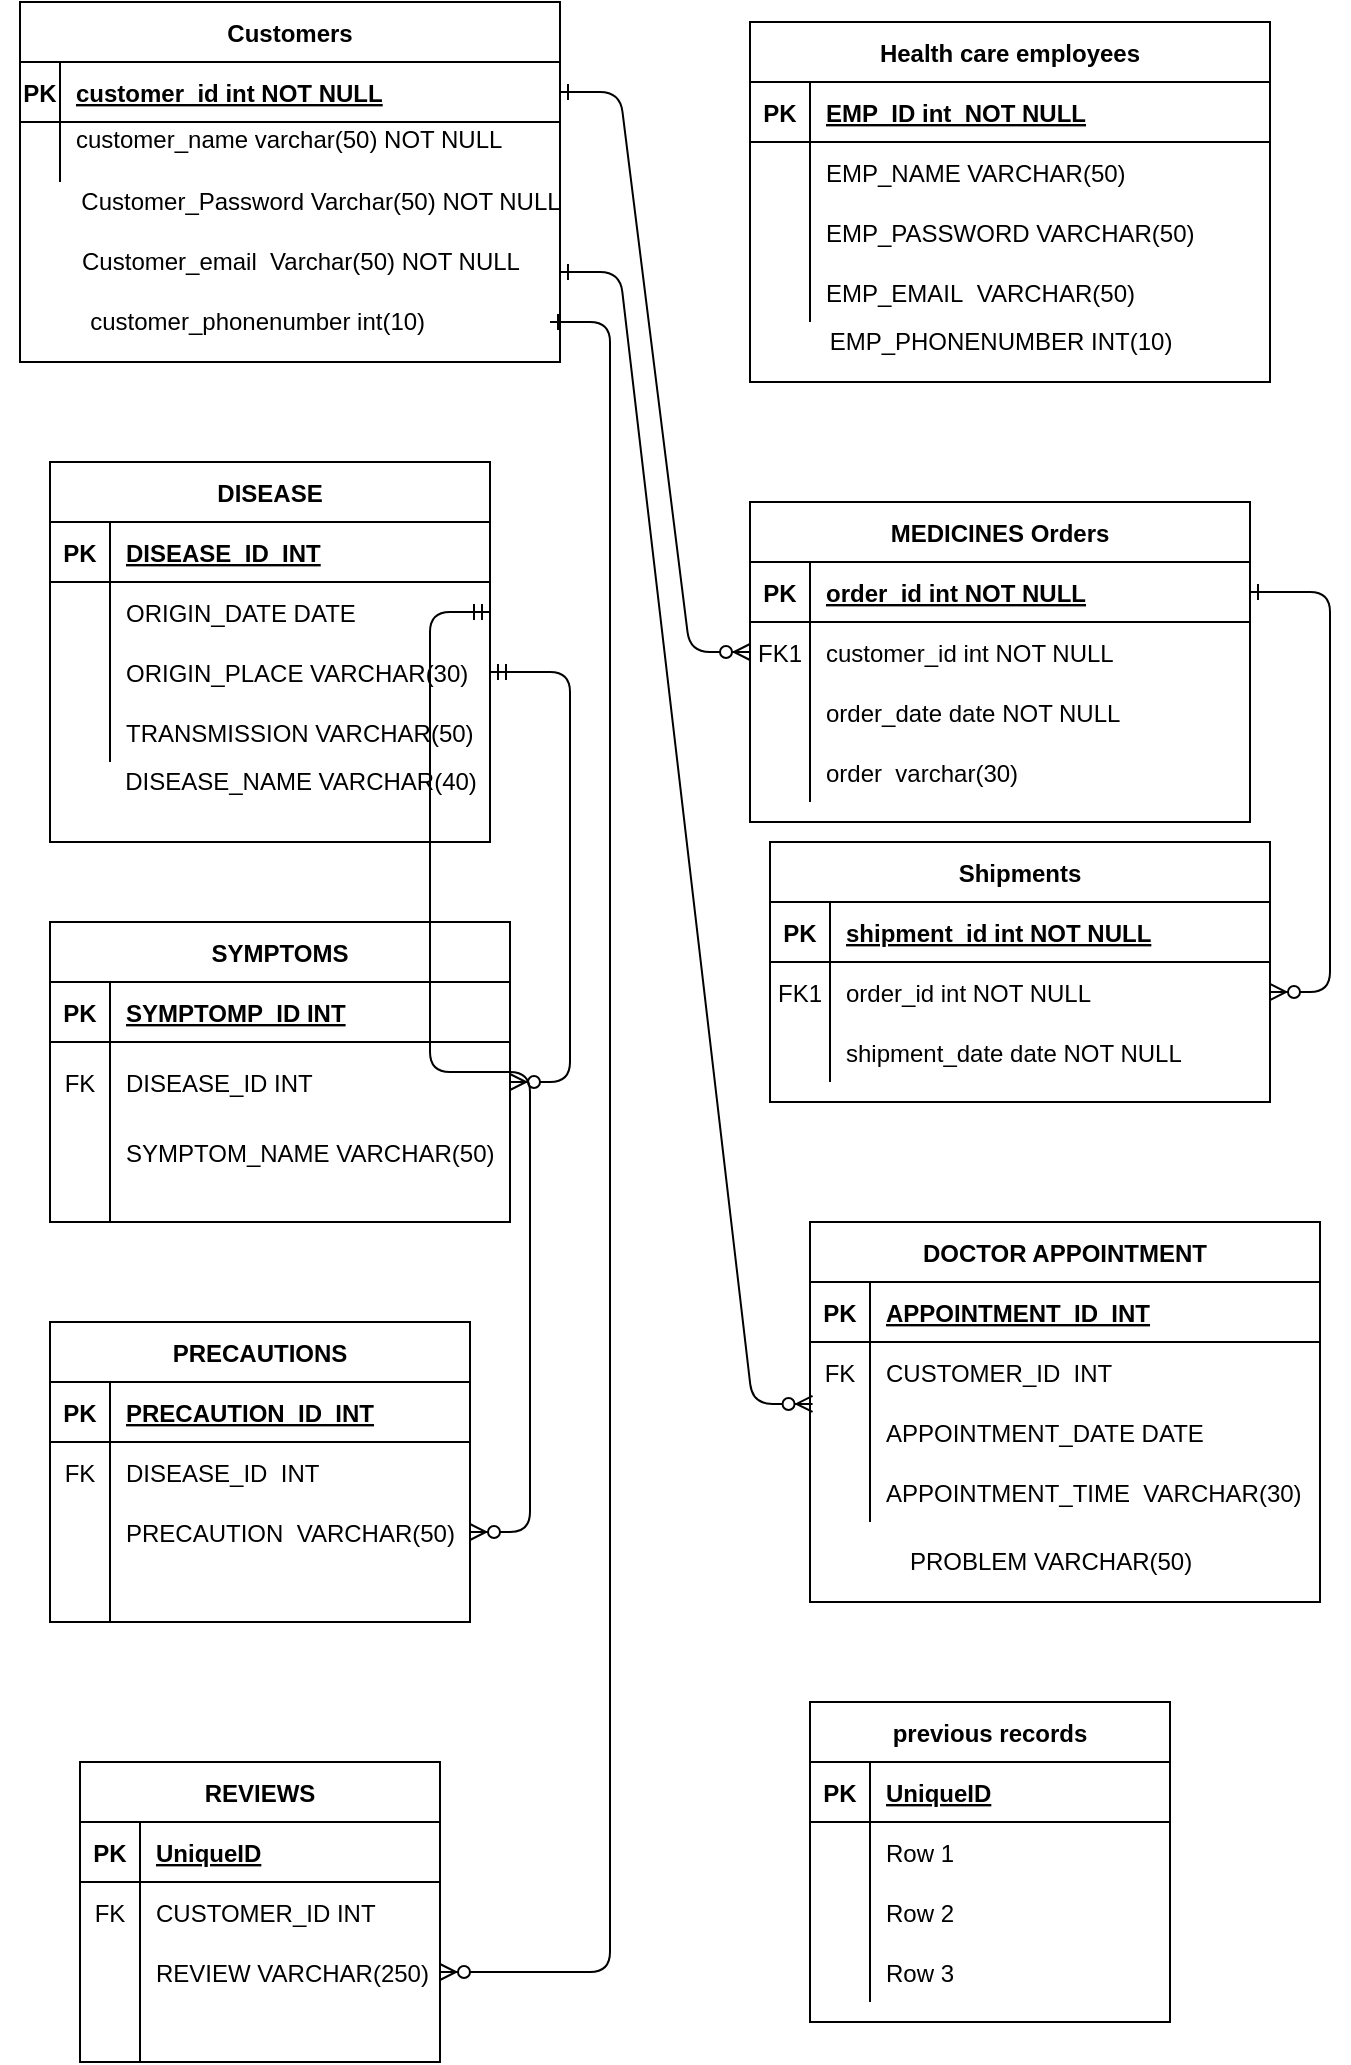 <mxfile version="13.7.6" type="github">
  <diagram id="R2lEEEUBdFMjLlhIrx00" name="Page-1">
    <mxGraphModel dx="1038" dy="580" grid="1" gridSize="10" guides="1" tooltips="1" connect="1" arrows="1" fold="1" page="1" pageScale="1" pageWidth="850" pageHeight="1100" math="0" shadow="0" extFonts="Permanent Marker^https://fonts.googleapis.com/css?family=Permanent+Marker">
      <root>
        <mxCell id="0" />
        <mxCell id="1" parent="0" />
        <mxCell id="C-vyLk0tnHw3VtMMgP7b-1" value="" style="edgeStyle=entityRelationEdgeStyle;endArrow=ERzeroToMany;startArrow=ERone;endFill=1;startFill=0;" parent="1" source="C-vyLk0tnHw3VtMMgP7b-24" target="C-vyLk0tnHw3VtMMgP7b-6" edge="1">
          <mxGeometry width="100" height="100" relative="1" as="geometry">
            <mxPoint x="340" y="720" as="sourcePoint" />
            <mxPoint x="440" y="620" as="targetPoint" />
          </mxGeometry>
        </mxCell>
        <mxCell id="C-vyLk0tnHw3VtMMgP7b-12" value="" style="edgeStyle=entityRelationEdgeStyle;endArrow=ERzeroToMany;startArrow=ERone;endFill=1;startFill=0;" parent="1" source="C-vyLk0tnHw3VtMMgP7b-3" target="C-vyLk0tnHw3VtMMgP7b-17" edge="1">
          <mxGeometry width="100" height="100" relative="1" as="geometry">
            <mxPoint x="400" y="180" as="sourcePoint" />
            <mxPoint x="460" y="205" as="targetPoint" />
          </mxGeometry>
        </mxCell>
        <mxCell id="C-vyLk0tnHw3VtMMgP7b-13" value="Shipments" style="shape=table;startSize=30;container=1;collapsible=1;childLayout=tableLayout;fixedRows=1;rowLines=0;fontStyle=1;align=center;resizeLast=1;" parent="1" vertex="1">
          <mxGeometry x="480" y="430" width="250" height="130" as="geometry" />
        </mxCell>
        <mxCell id="C-vyLk0tnHw3VtMMgP7b-14" value="" style="shape=partialRectangle;collapsible=0;dropTarget=0;pointerEvents=0;fillColor=none;points=[[0,0.5],[1,0.5]];portConstraint=eastwest;top=0;left=0;right=0;bottom=1;" parent="C-vyLk0tnHw3VtMMgP7b-13" vertex="1">
          <mxGeometry y="30" width="250" height="30" as="geometry" />
        </mxCell>
        <mxCell id="C-vyLk0tnHw3VtMMgP7b-15" value="PK" style="shape=partialRectangle;overflow=hidden;connectable=0;fillColor=none;top=0;left=0;bottom=0;right=0;fontStyle=1;" parent="C-vyLk0tnHw3VtMMgP7b-14" vertex="1">
          <mxGeometry width="30" height="30" as="geometry" />
        </mxCell>
        <mxCell id="C-vyLk0tnHw3VtMMgP7b-16" value="shipment_id int NOT NULL " style="shape=partialRectangle;overflow=hidden;connectable=0;fillColor=none;top=0;left=0;bottom=0;right=0;align=left;spacingLeft=6;fontStyle=5;" parent="C-vyLk0tnHw3VtMMgP7b-14" vertex="1">
          <mxGeometry x="30" width="220" height="30" as="geometry" />
        </mxCell>
        <mxCell id="C-vyLk0tnHw3VtMMgP7b-17" value="" style="shape=partialRectangle;collapsible=0;dropTarget=0;pointerEvents=0;fillColor=none;points=[[0,0.5],[1,0.5]];portConstraint=eastwest;top=0;left=0;right=0;bottom=0;" parent="C-vyLk0tnHw3VtMMgP7b-13" vertex="1">
          <mxGeometry y="60" width="250" height="30" as="geometry" />
        </mxCell>
        <mxCell id="C-vyLk0tnHw3VtMMgP7b-18" value="FK1" style="shape=partialRectangle;overflow=hidden;connectable=0;fillColor=none;top=0;left=0;bottom=0;right=0;" parent="C-vyLk0tnHw3VtMMgP7b-17" vertex="1">
          <mxGeometry width="30" height="30" as="geometry" />
        </mxCell>
        <mxCell id="C-vyLk0tnHw3VtMMgP7b-19" value="order_id int NOT NULL" style="shape=partialRectangle;overflow=hidden;connectable=0;fillColor=none;top=0;left=0;bottom=0;right=0;align=left;spacingLeft=6;" parent="C-vyLk0tnHw3VtMMgP7b-17" vertex="1">
          <mxGeometry x="30" width="220" height="30" as="geometry" />
        </mxCell>
        <mxCell id="C-vyLk0tnHw3VtMMgP7b-20" value="" style="shape=partialRectangle;collapsible=0;dropTarget=0;pointerEvents=0;fillColor=none;points=[[0,0.5],[1,0.5]];portConstraint=eastwest;top=0;left=0;right=0;bottom=0;" parent="C-vyLk0tnHw3VtMMgP7b-13" vertex="1">
          <mxGeometry y="90" width="250" height="30" as="geometry" />
        </mxCell>
        <mxCell id="C-vyLk0tnHw3VtMMgP7b-21" value="" style="shape=partialRectangle;overflow=hidden;connectable=0;fillColor=none;top=0;left=0;bottom=0;right=0;" parent="C-vyLk0tnHw3VtMMgP7b-20" vertex="1">
          <mxGeometry width="30" height="30" as="geometry" />
        </mxCell>
        <mxCell id="C-vyLk0tnHw3VtMMgP7b-22" value="shipment_date date NOT NULL" style="shape=partialRectangle;overflow=hidden;connectable=0;fillColor=none;top=0;left=0;bottom=0;right=0;align=left;spacingLeft=6;" parent="C-vyLk0tnHw3VtMMgP7b-20" vertex="1">
          <mxGeometry x="30" width="220" height="30" as="geometry" />
        </mxCell>
        <mxCell id="C-vyLk0tnHw3VtMMgP7b-2" value="MEDICINES Orders" style="shape=table;startSize=30;container=1;collapsible=1;childLayout=tableLayout;fixedRows=1;rowLines=0;fontStyle=1;align=center;resizeLast=1;" parent="1" vertex="1">
          <mxGeometry x="470" y="260" width="250" height="160" as="geometry" />
        </mxCell>
        <mxCell id="C-vyLk0tnHw3VtMMgP7b-3" value="" style="shape=partialRectangle;collapsible=0;dropTarget=0;pointerEvents=0;fillColor=none;points=[[0,0.5],[1,0.5]];portConstraint=eastwest;top=0;left=0;right=0;bottom=1;" parent="C-vyLk0tnHw3VtMMgP7b-2" vertex="1">
          <mxGeometry y="30" width="250" height="30" as="geometry" />
        </mxCell>
        <mxCell id="C-vyLk0tnHw3VtMMgP7b-4" value="PK" style="shape=partialRectangle;overflow=hidden;connectable=0;fillColor=none;top=0;left=0;bottom=0;right=0;fontStyle=1;" parent="C-vyLk0tnHw3VtMMgP7b-3" vertex="1">
          <mxGeometry width="30" height="30" as="geometry" />
        </mxCell>
        <mxCell id="C-vyLk0tnHw3VtMMgP7b-5" value="order_id int NOT NULL " style="shape=partialRectangle;overflow=hidden;connectable=0;fillColor=none;top=0;left=0;bottom=0;right=0;align=left;spacingLeft=6;fontStyle=5;" parent="C-vyLk0tnHw3VtMMgP7b-3" vertex="1">
          <mxGeometry x="30" width="220" height="30" as="geometry" />
        </mxCell>
        <mxCell id="C-vyLk0tnHw3VtMMgP7b-6" value="" style="shape=partialRectangle;collapsible=0;dropTarget=0;pointerEvents=0;fillColor=none;points=[[0,0.5],[1,0.5]];portConstraint=eastwest;top=0;left=0;right=0;bottom=0;" parent="C-vyLk0tnHw3VtMMgP7b-2" vertex="1">
          <mxGeometry y="60" width="250" height="30" as="geometry" />
        </mxCell>
        <mxCell id="C-vyLk0tnHw3VtMMgP7b-7" value="FK1" style="shape=partialRectangle;overflow=hidden;connectable=0;fillColor=none;top=0;left=0;bottom=0;right=0;" parent="C-vyLk0tnHw3VtMMgP7b-6" vertex="1">
          <mxGeometry width="30" height="30" as="geometry" />
        </mxCell>
        <mxCell id="C-vyLk0tnHw3VtMMgP7b-8" value="customer_id int NOT NULL" style="shape=partialRectangle;overflow=hidden;connectable=0;fillColor=none;top=0;left=0;bottom=0;right=0;align=left;spacingLeft=6;" parent="C-vyLk0tnHw3VtMMgP7b-6" vertex="1">
          <mxGeometry x="30" width="220" height="30" as="geometry" />
        </mxCell>
        <mxCell id="FscXPkhlAiSDtv8ucM3P-22" value="" style="shape=partialRectangle;collapsible=0;dropTarget=0;pointerEvents=0;fillColor=none;points=[[0,0.5],[1,0.5]];portConstraint=eastwest;top=0;left=0;right=0;bottom=0;" vertex="1" parent="C-vyLk0tnHw3VtMMgP7b-2">
          <mxGeometry y="90" width="250" height="30" as="geometry" />
        </mxCell>
        <mxCell id="FscXPkhlAiSDtv8ucM3P-23" value="" style="shape=partialRectangle;overflow=hidden;connectable=0;fillColor=none;top=0;left=0;bottom=0;right=0;" vertex="1" parent="FscXPkhlAiSDtv8ucM3P-22">
          <mxGeometry width="30" height="30" as="geometry" />
        </mxCell>
        <mxCell id="FscXPkhlAiSDtv8ucM3P-24" value="order_date date NOT NULL" style="shape=partialRectangle;overflow=hidden;connectable=0;fillColor=none;top=0;left=0;bottom=0;right=0;align=left;spacingLeft=6;" vertex="1" parent="FscXPkhlAiSDtv8ucM3P-22">
          <mxGeometry x="30" width="220" height="30" as="geometry" />
        </mxCell>
        <mxCell id="C-vyLk0tnHw3VtMMgP7b-9" value="" style="shape=partialRectangle;collapsible=0;dropTarget=0;pointerEvents=0;fillColor=none;points=[[0,0.5],[1,0.5]];portConstraint=eastwest;top=0;left=0;right=0;bottom=0;" parent="C-vyLk0tnHw3VtMMgP7b-2" vertex="1">
          <mxGeometry y="120" width="250" height="30" as="geometry" />
        </mxCell>
        <mxCell id="C-vyLk0tnHw3VtMMgP7b-10" value="" style="shape=partialRectangle;overflow=hidden;connectable=0;fillColor=none;top=0;left=0;bottom=0;right=0;" parent="C-vyLk0tnHw3VtMMgP7b-9" vertex="1">
          <mxGeometry width="30" height="30" as="geometry" />
        </mxCell>
        <mxCell id="C-vyLk0tnHw3VtMMgP7b-11" value="order  varchar(30)" style="shape=partialRectangle;overflow=hidden;connectable=0;fillColor=none;top=0;left=0;bottom=0;right=0;align=left;spacingLeft=6;" parent="C-vyLk0tnHw3VtMMgP7b-9" vertex="1">
          <mxGeometry x="30" width="220" height="30" as="geometry" />
        </mxCell>
        <mxCell id="FscXPkhlAiSDtv8ucM3P-1" value="Health care employees" style="shape=table;startSize=30;container=1;collapsible=1;childLayout=tableLayout;fixedRows=1;rowLines=0;fontStyle=1;align=center;resizeLast=1;" vertex="1" parent="1">
          <mxGeometry x="470" y="20" width="260" height="180" as="geometry" />
        </mxCell>
        <mxCell id="FscXPkhlAiSDtv8ucM3P-2" value="" style="shape=partialRectangle;collapsible=0;dropTarget=0;pointerEvents=0;fillColor=none;top=0;left=0;bottom=1;right=0;points=[[0,0.5],[1,0.5]];portConstraint=eastwest;" vertex="1" parent="FscXPkhlAiSDtv8ucM3P-1">
          <mxGeometry y="30" width="260" height="30" as="geometry" />
        </mxCell>
        <mxCell id="FscXPkhlAiSDtv8ucM3P-3" value="PK" style="shape=partialRectangle;connectable=0;fillColor=none;top=0;left=0;bottom=0;right=0;fontStyle=1;overflow=hidden;" vertex="1" parent="FscXPkhlAiSDtv8ucM3P-2">
          <mxGeometry width="30" height="30" as="geometry" />
        </mxCell>
        <mxCell id="FscXPkhlAiSDtv8ucM3P-4" value="EMP_ID int  NOT NULL" style="shape=partialRectangle;connectable=0;fillColor=none;top=0;left=0;bottom=0;right=0;align=left;spacingLeft=6;fontStyle=5;overflow=hidden;" vertex="1" parent="FscXPkhlAiSDtv8ucM3P-2">
          <mxGeometry x="30" width="230" height="30" as="geometry" />
        </mxCell>
        <mxCell id="FscXPkhlAiSDtv8ucM3P-5" value="" style="shape=partialRectangle;collapsible=0;dropTarget=0;pointerEvents=0;fillColor=none;top=0;left=0;bottom=0;right=0;points=[[0,0.5],[1,0.5]];portConstraint=eastwest;" vertex="1" parent="FscXPkhlAiSDtv8ucM3P-1">
          <mxGeometry y="60" width="260" height="30" as="geometry" />
        </mxCell>
        <mxCell id="FscXPkhlAiSDtv8ucM3P-6" value="" style="shape=partialRectangle;connectable=0;fillColor=none;top=0;left=0;bottom=0;right=0;editable=1;overflow=hidden;" vertex="1" parent="FscXPkhlAiSDtv8ucM3P-5">
          <mxGeometry width="30" height="30" as="geometry" />
        </mxCell>
        <mxCell id="FscXPkhlAiSDtv8ucM3P-7" value="EMP_NAME VARCHAR(50)" style="shape=partialRectangle;connectable=0;fillColor=none;top=0;left=0;bottom=0;right=0;align=left;spacingLeft=6;overflow=hidden;" vertex="1" parent="FscXPkhlAiSDtv8ucM3P-5">
          <mxGeometry x="30" width="230" height="30" as="geometry" />
        </mxCell>
        <mxCell id="FscXPkhlAiSDtv8ucM3P-8" value="" style="shape=partialRectangle;collapsible=0;dropTarget=0;pointerEvents=0;fillColor=none;top=0;left=0;bottom=0;right=0;points=[[0,0.5],[1,0.5]];portConstraint=eastwest;" vertex="1" parent="FscXPkhlAiSDtv8ucM3P-1">
          <mxGeometry y="90" width="260" height="30" as="geometry" />
        </mxCell>
        <mxCell id="FscXPkhlAiSDtv8ucM3P-9" value="" style="shape=partialRectangle;connectable=0;fillColor=none;top=0;left=0;bottom=0;right=0;editable=1;overflow=hidden;" vertex="1" parent="FscXPkhlAiSDtv8ucM3P-8">
          <mxGeometry width="30" height="30" as="geometry" />
        </mxCell>
        <mxCell id="FscXPkhlAiSDtv8ucM3P-10" value="EMP_PASSWORD VARCHAR(50)" style="shape=partialRectangle;connectable=0;fillColor=none;top=0;left=0;bottom=0;right=0;align=left;spacingLeft=6;overflow=hidden;" vertex="1" parent="FscXPkhlAiSDtv8ucM3P-8">
          <mxGeometry x="30" width="230" height="30" as="geometry" />
        </mxCell>
        <mxCell id="FscXPkhlAiSDtv8ucM3P-11" value="" style="shape=partialRectangle;collapsible=0;dropTarget=0;pointerEvents=0;fillColor=none;top=0;left=0;bottom=0;right=0;points=[[0,0.5],[1,0.5]];portConstraint=eastwest;" vertex="1" parent="FscXPkhlAiSDtv8ucM3P-1">
          <mxGeometry y="120" width="260" height="30" as="geometry" />
        </mxCell>
        <mxCell id="FscXPkhlAiSDtv8ucM3P-12" value="" style="shape=partialRectangle;connectable=0;fillColor=none;top=0;left=0;bottom=0;right=0;editable=1;overflow=hidden;" vertex="1" parent="FscXPkhlAiSDtv8ucM3P-11">
          <mxGeometry width="30" height="30" as="geometry" />
        </mxCell>
        <mxCell id="FscXPkhlAiSDtv8ucM3P-13" value="EMP_EMAIL  VARCHAR(50)" style="shape=partialRectangle;connectable=0;fillColor=none;top=0;left=0;bottom=0;right=0;align=left;spacingLeft=6;overflow=hidden;" vertex="1" parent="FscXPkhlAiSDtv8ucM3P-11">
          <mxGeometry x="30" width="230" height="30" as="geometry" />
        </mxCell>
        <mxCell id="FscXPkhlAiSDtv8ucM3P-14" value="&amp;nbsp; &amp;nbsp; &amp;nbsp; &amp;nbsp; &amp;nbsp;Customer_Password Varchar(50) NOT NULL&lt;br&gt;" style="text;html=1;align=center;verticalAlign=middle;resizable=0;points=[];autosize=1;" vertex="1" parent="1">
          <mxGeometry x="95" y="100" width="290" height="20" as="geometry" />
        </mxCell>
        <mxCell id="FscXPkhlAiSDtv8ucM3P-18" value="Customer_email&amp;nbsp; Varchar(50) NOT NULL" style="text;html=1;align=center;verticalAlign=middle;resizable=0;points=[];autosize=1;" vertex="1" parent="1">
          <mxGeometry x="130" y="130" width="230" height="20" as="geometry" />
        </mxCell>
        <mxCell id="FscXPkhlAiSDtv8ucM3P-25" value="DISEASE" style="shape=table;startSize=30;container=1;collapsible=1;childLayout=tableLayout;fixedRows=1;rowLines=0;fontStyle=1;align=center;resizeLast=1;" vertex="1" parent="1">
          <mxGeometry x="120" y="240" width="220" height="190" as="geometry" />
        </mxCell>
        <mxCell id="FscXPkhlAiSDtv8ucM3P-26" value="" style="shape=partialRectangle;collapsible=0;dropTarget=0;pointerEvents=0;fillColor=none;top=0;left=0;bottom=1;right=0;points=[[0,0.5],[1,0.5]];portConstraint=eastwest;" vertex="1" parent="FscXPkhlAiSDtv8ucM3P-25">
          <mxGeometry y="30" width="220" height="30" as="geometry" />
        </mxCell>
        <mxCell id="FscXPkhlAiSDtv8ucM3P-27" value="PK" style="shape=partialRectangle;connectable=0;fillColor=none;top=0;left=0;bottom=0;right=0;fontStyle=1;overflow=hidden;" vertex="1" parent="FscXPkhlAiSDtv8ucM3P-26">
          <mxGeometry width="30" height="30" as="geometry" />
        </mxCell>
        <mxCell id="FscXPkhlAiSDtv8ucM3P-28" value="DISEASE_ID  INT" style="shape=partialRectangle;connectable=0;fillColor=none;top=0;left=0;bottom=0;right=0;align=left;spacingLeft=6;fontStyle=5;overflow=hidden;" vertex="1" parent="FscXPkhlAiSDtv8ucM3P-26">
          <mxGeometry x="30" width="190" height="30" as="geometry" />
        </mxCell>
        <mxCell id="FscXPkhlAiSDtv8ucM3P-29" value="" style="shape=partialRectangle;collapsible=0;dropTarget=0;pointerEvents=0;fillColor=none;top=0;left=0;bottom=0;right=0;points=[[0,0.5],[1,0.5]];portConstraint=eastwest;" vertex="1" parent="FscXPkhlAiSDtv8ucM3P-25">
          <mxGeometry y="60" width="220" height="30" as="geometry" />
        </mxCell>
        <mxCell id="FscXPkhlAiSDtv8ucM3P-30" value="" style="shape=partialRectangle;connectable=0;fillColor=none;top=0;left=0;bottom=0;right=0;editable=1;overflow=hidden;" vertex="1" parent="FscXPkhlAiSDtv8ucM3P-29">
          <mxGeometry width="30" height="30" as="geometry" />
        </mxCell>
        <mxCell id="FscXPkhlAiSDtv8ucM3P-31" value="ORIGIN_DATE DATE" style="shape=partialRectangle;connectable=0;fillColor=none;top=0;left=0;bottom=0;right=0;align=left;spacingLeft=6;overflow=hidden;" vertex="1" parent="FscXPkhlAiSDtv8ucM3P-29">
          <mxGeometry x="30" width="190" height="30" as="geometry" />
        </mxCell>
        <mxCell id="FscXPkhlAiSDtv8ucM3P-32" value="" style="shape=partialRectangle;collapsible=0;dropTarget=0;pointerEvents=0;fillColor=none;top=0;left=0;bottom=0;right=0;points=[[0,0.5],[1,0.5]];portConstraint=eastwest;" vertex="1" parent="FscXPkhlAiSDtv8ucM3P-25">
          <mxGeometry y="90" width="220" height="30" as="geometry" />
        </mxCell>
        <mxCell id="FscXPkhlAiSDtv8ucM3P-33" value="" style="shape=partialRectangle;connectable=0;fillColor=none;top=0;left=0;bottom=0;right=0;editable=1;overflow=hidden;" vertex="1" parent="FscXPkhlAiSDtv8ucM3P-32">
          <mxGeometry width="30" height="30" as="geometry" />
        </mxCell>
        <mxCell id="FscXPkhlAiSDtv8ucM3P-34" value="ORIGIN_PLACE VARCHAR(30)" style="shape=partialRectangle;connectable=0;fillColor=none;top=0;left=0;bottom=0;right=0;align=left;spacingLeft=6;overflow=hidden;" vertex="1" parent="FscXPkhlAiSDtv8ucM3P-32">
          <mxGeometry x="30" width="190" height="30" as="geometry" />
        </mxCell>
        <mxCell id="FscXPkhlAiSDtv8ucM3P-35" value="" style="shape=partialRectangle;collapsible=0;dropTarget=0;pointerEvents=0;fillColor=none;top=0;left=0;bottom=0;right=0;points=[[0,0.5],[1,0.5]];portConstraint=eastwest;" vertex="1" parent="FscXPkhlAiSDtv8ucM3P-25">
          <mxGeometry y="120" width="220" height="30" as="geometry" />
        </mxCell>
        <mxCell id="FscXPkhlAiSDtv8ucM3P-36" value="" style="shape=partialRectangle;connectable=0;fillColor=none;top=0;left=0;bottom=0;right=0;editable=1;overflow=hidden;" vertex="1" parent="FscXPkhlAiSDtv8ucM3P-35">
          <mxGeometry width="30" height="30" as="geometry" />
        </mxCell>
        <mxCell id="FscXPkhlAiSDtv8ucM3P-37" value="TRANSMISSION VARCHAR(50)" style="shape=partialRectangle;connectable=0;fillColor=none;top=0;left=0;bottom=0;right=0;align=left;spacingLeft=6;overflow=hidden;" vertex="1" parent="FscXPkhlAiSDtv8ucM3P-35">
          <mxGeometry x="30" width="190" height="30" as="geometry" />
        </mxCell>
        <mxCell id="FscXPkhlAiSDtv8ucM3P-51" value="SYMPTOMS" style="shape=table;startSize=30;container=1;collapsible=1;childLayout=tableLayout;fixedRows=1;rowLines=0;fontStyle=1;align=center;resizeLast=1;" vertex="1" parent="1">
          <mxGeometry x="120" y="470" width="230" height="150" as="geometry" />
        </mxCell>
        <mxCell id="FscXPkhlAiSDtv8ucM3P-52" value="" style="shape=partialRectangle;collapsible=0;dropTarget=0;pointerEvents=0;fillColor=none;top=0;left=0;bottom=1;right=0;points=[[0,0.5],[1,0.5]];portConstraint=eastwest;" vertex="1" parent="FscXPkhlAiSDtv8ucM3P-51">
          <mxGeometry y="30" width="230" height="30" as="geometry" />
        </mxCell>
        <mxCell id="FscXPkhlAiSDtv8ucM3P-53" value="PK" style="shape=partialRectangle;connectable=0;fillColor=none;top=0;left=0;bottom=0;right=0;fontStyle=1;overflow=hidden;" vertex="1" parent="FscXPkhlAiSDtv8ucM3P-52">
          <mxGeometry width="30" height="30" as="geometry" />
        </mxCell>
        <mxCell id="FscXPkhlAiSDtv8ucM3P-54" value="SYMPTOMP_ID INT" style="shape=partialRectangle;connectable=0;fillColor=none;top=0;left=0;bottom=0;right=0;align=left;spacingLeft=6;fontStyle=5;overflow=hidden;" vertex="1" parent="FscXPkhlAiSDtv8ucM3P-52">
          <mxGeometry x="30" width="200" height="30" as="geometry" />
        </mxCell>
        <mxCell id="FscXPkhlAiSDtv8ucM3P-55" value="" style="shape=partialRectangle;collapsible=0;dropTarget=0;pointerEvents=0;fillColor=none;top=0;left=0;bottom=0;right=0;points=[[0,0.5],[1,0.5]];portConstraint=eastwest;" vertex="1" parent="FscXPkhlAiSDtv8ucM3P-51">
          <mxGeometry y="60" width="230" height="40" as="geometry" />
        </mxCell>
        <mxCell id="FscXPkhlAiSDtv8ucM3P-56" value="FK" style="shape=partialRectangle;connectable=0;fillColor=none;top=0;left=0;bottom=0;right=0;editable=1;overflow=hidden;" vertex="1" parent="FscXPkhlAiSDtv8ucM3P-55">
          <mxGeometry width="30" height="40" as="geometry" />
        </mxCell>
        <mxCell id="FscXPkhlAiSDtv8ucM3P-57" value="DISEASE_ID INT" style="shape=partialRectangle;connectable=0;fillColor=none;top=0;left=0;bottom=0;right=0;align=left;spacingLeft=6;overflow=hidden;" vertex="1" parent="FscXPkhlAiSDtv8ucM3P-55">
          <mxGeometry x="30" width="200" height="40" as="geometry" />
        </mxCell>
        <mxCell id="FscXPkhlAiSDtv8ucM3P-58" value="" style="shape=partialRectangle;collapsible=0;dropTarget=0;pointerEvents=0;fillColor=none;top=0;left=0;bottom=0;right=0;points=[[0,0.5],[1,0.5]];portConstraint=eastwest;" vertex="1" parent="FscXPkhlAiSDtv8ucM3P-51">
          <mxGeometry y="100" width="230" height="30" as="geometry" />
        </mxCell>
        <mxCell id="FscXPkhlAiSDtv8ucM3P-59" value="" style="shape=partialRectangle;connectable=0;fillColor=none;top=0;left=0;bottom=0;right=0;editable=1;overflow=hidden;" vertex="1" parent="FscXPkhlAiSDtv8ucM3P-58">
          <mxGeometry width="30" height="30" as="geometry" />
        </mxCell>
        <mxCell id="FscXPkhlAiSDtv8ucM3P-60" value="SYMPTOM_NAME VARCHAR(50)" style="shape=partialRectangle;connectable=0;fillColor=none;top=0;left=0;bottom=0;right=0;align=left;spacingLeft=6;overflow=hidden;" vertex="1" parent="FscXPkhlAiSDtv8ucM3P-58">
          <mxGeometry x="30" width="200" height="30" as="geometry" />
        </mxCell>
        <mxCell id="FscXPkhlAiSDtv8ucM3P-61" value="" style="shape=partialRectangle;collapsible=0;dropTarget=0;pointerEvents=0;fillColor=none;top=0;left=0;bottom=0;right=0;points=[[0,0.5],[1,0.5]];portConstraint=eastwest;" vertex="1" parent="FscXPkhlAiSDtv8ucM3P-51">
          <mxGeometry y="130" width="230" height="20" as="geometry" />
        </mxCell>
        <mxCell id="FscXPkhlAiSDtv8ucM3P-62" value="" style="shape=partialRectangle;connectable=0;fillColor=none;top=0;left=0;bottom=0;right=0;editable=1;overflow=hidden;" vertex="1" parent="FscXPkhlAiSDtv8ucM3P-61">
          <mxGeometry width="30" height="20" as="geometry" />
        </mxCell>
        <mxCell id="FscXPkhlAiSDtv8ucM3P-63" value="" style="shape=partialRectangle;connectable=0;fillColor=none;top=0;left=0;bottom=0;right=0;align=left;spacingLeft=6;overflow=hidden;" vertex="1" parent="FscXPkhlAiSDtv8ucM3P-61">
          <mxGeometry x="30" width="200" height="20" as="geometry" />
        </mxCell>
        <mxCell id="FscXPkhlAiSDtv8ucM3P-64" value="DISEASE_NAME VARCHAR(40)" style="text;html=1;align=center;verticalAlign=middle;resizable=0;points=[];autosize=1;" vertex="1" parent="1">
          <mxGeometry x="150" y="390" width="190" height="20" as="geometry" />
        </mxCell>
        <mxCell id="FscXPkhlAiSDtv8ucM3P-65" value="" style="edgeStyle=entityRelationEdgeStyle;fontSize=12;html=1;endArrow=ERzeroToMany;startArrow=ERmandOne;exitX=1;exitY=0.5;exitDx=0;exitDy=0;" edge="1" parent="1" source="FscXPkhlAiSDtv8ucM3P-32" target="FscXPkhlAiSDtv8ucM3P-55">
          <mxGeometry width="100" height="100" relative="1" as="geometry">
            <mxPoint x="380" y="480" as="sourcePoint" />
            <mxPoint x="480" y="380" as="targetPoint" />
          </mxGeometry>
        </mxCell>
        <mxCell id="FscXPkhlAiSDtv8ucM3P-79" value="" style="edgeStyle=entityRelationEdgeStyle;fontSize=12;html=1;endArrow=ERzeroToMany;startArrow=ERmandOne;exitX=1;exitY=0.5;exitDx=0;exitDy=0;" edge="1" parent="1" source="FscXPkhlAiSDtv8ucM3P-29" target="FscXPkhlAiSDtv8ucM3P-73">
          <mxGeometry width="100" height="100" relative="1" as="geometry">
            <mxPoint x="65" y="380" as="sourcePoint" />
            <mxPoint x="400" y="750.8" as="targetPoint" />
          </mxGeometry>
        </mxCell>
        <mxCell id="C-vyLk0tnHw3VtMMgP7b-23" value="Customers" style="shape=table;startSize=30;container=1;collapsible=1;childLayout=tableLayout;fixedRows=1;rowLines=0;fontStyle=1;align=center;resizeLast=1;" parent="1" vertex="1">
          <mxGeometry x="105" y="10" width="270" height="180" as="geometry" />
        </mxCell>
        <mxCell id="C-vyLk0tnHw3VtMMgP7b-24" value="" style="shape=partialRectangle;collapsible=0;dropTarget=0;pointerEvents=0;fillColor=none;points=[[0,0.5],[1,0.5]];portConstraint=eastwest;top=0;left=0;right=0;bottom=1;" parent="C-vyLk0tnHw3VtMMgP7b-23" vertex="1">
          <mxGeometry y="30" width="270" height="30" as="geometry" />
        </mxCell>
        <mxCell id="C-vyLk0tnHw3VtMMgP7b-25" value="PK" style="shape=partialRectangle;overflow=hidden;connectable=0;fillColor=none;top=0;left=0;bottom=0;right=0;fontStyle=1;" parent="C-vyLk0tnHw3VtMMgP7b-24" vertex="1">
          <mxGeometry width="20" height="30" as="geometry" />
        </mxCell>
        <mxCell id="C-vyLk0tnHw3VtMMgP7b-26" value="customer_id int NOT NULL " style="shape=partialRectangle;overflow=hidden;connectable=0;fillColor=none;top=0;left=0;bottom=0;right=0;align=left;spacingLeft=6;fontStyle=5;" parent="C-vyLk0tnHw3VtMMgP7b-24" vertex="1">
          <mxGeometry x="20" width="250" height="30" as="geometry" />
        </mxCell>
        <mxCell id="C-vyLk0tnHw3VtMMgP7b-27" value="" style="shape=partialRectangle;collapsible=0;dropTarget=0;pointerEvents=0;fillColor=none;points=[[0,0.5],[1,0.5]];portConstraint=eastwest;top=0;left=0;right=0;bottom=0;" parent="C-vyLk0tnHw3VtMMgP7b-23" vertex="1">
          <mxGeometry y="60" width="270" height="30" as="geometry" />
        </mxCell>
        <mxCell id="C-vyLk0tnHw3VtMMgP7b-28" value="" style="shape=partialRectangle;overflow=hidden;connectable=0;fillColor=none;top=0;left=0;bottom=0;right=0;" parent="C-vyLk0tnHw3VtMMgP7b-27" vertex="1">
          <mxGeometry width="20" height="30" as="geometry" />
        </mxCell>
        <mxCell id="C-vyLk0tnHw3VtMMgP7b-29" value="customer_name varchar(50) NOT NULL&#xa;&#xa;" style="shape=partialRectangle;overflow=hidden;connectable=0;fillColor=none;top=0;left=0;bottom=0;right=0;align=left;spacingLeft=6;" parent="C-vyLk0tnHw3VtMMgP7b-27" vertex="1">
          <mxGeometry x="20" width="250" height="30" as="geometry" />
        </mxCell>
        <mxCell id="FscXPkhlAiSDtv8ucM3P-94" value="PROBLEM VARCHAR(50)" style="text;html=1;align=center;verticalAlign=middle;resizable=0;points=[];autosize=1;" vertex="1" parent="1">
          <mxGeometry x="540" y="780" width="160" height="20" as="geometry" />
        </mxCell>
        <mxCell id="FscXPkhlAiSDtv8ucM3P-66" value="PRECAUTIONS" style="shape=table;startSize=30;container=1;collapsible=1;childLayout=tableLayout;fixedRows=1;rowLines=0;fontStyle=1;align=center;resizeLast=1;" vertex="1" parent="1">
          <mxGeometry x="120" y="670" width="210" height="150" as="geometry" />
        </mxCell>
        <mxCell id="FscXPkhlAiSDtv8ucM3P-67" value="" style="shape=partialRectangle;collapsible=0;dropTarget=0;pointerEvents=0;fillColor=none;top=0;left=0;bottom=1;right=0;points=[[0,0.5],[1,0.5]];portConstraint=eastwest;" vertex="1" parent="FscXPkhlAiSDtv8ucM3P-66">
          <mxGeometry y="30" width="210" height="30" as="geometry" />
        </mxCell>
        <mxCell id="FscXPkhlAiSDtv8ucM3P-68" value="PK" style="shape=partialRectangle;connectable=0;fillColor=none;top=0;left=0;bottom=0;right=0;fontStyle=1;overflow=hidden;" vertex="1" parent="FscXPkhlAiSDtv8ucM3P-67">
          <mxGeometry width="30" height="30" as="geometry" />
        </mxCell>
        <mxCell id="FscXPkhlAiSDtv8ucM3P-69" value="PRECAUTION_ID  INT" style="shape=partialRectangle;connectable=0;fillColor=none;top=0;left=0;bottom=0;right=0;align=left;spacingLeft=6;fontStyle=5;overflow=hidden;" vertex="1" parent="FscXPkhlAiSDtv8ucM3P-67">
          <mxGeometry x="30" width="180" height="30" as="geometry" />
        </mxCell>
        <mxCell id="FscXPkhlAiSDtv8ucM3P-70" value="" style="shape=partialRectangle;collapsible=0;dropTarget=0;pointerEvents=0;fillColor=none;top=0;left=0;bottom=0;right=0;points=[[0,0.5],[1,0.5]];portConstraint=eastwest;" vertex="1" parent="FscXPkhlAiSDtv8ucM3P-66">
          <mxGeometry y="60" width="210" height="30" as="geometry" />
        </mxCell>
        <mxCell id="FscXPkhlAiSDtv8ucM3P-71" value="FK" style="shape=partialRectangle;connectable=0;fillColor=none;top=0;left=0;bottom=0;right=0;editable=1;overflow=hidden;" vertex="1" parent="FscXPkhlAiSDtv8ucM3P-70">
          <mxGeometry width="30" height="30" as="geometry" />
        </mxCell>
        <mxCell id="FscXPkhlAiSDtv8ucM3P-72" value="DISEASE_ID  INT" style="shape=partialRectangle;connectable=0;fillColor=none;top=0;left=0;bottom=0;right=0;align=left;spacingLeft=6;overflow=hidden;" vertex="1" parent="FscXPkhlAiSDtv8ucM3P-70">
          <mxGeometry x="30" width="180" height="30" as="geometry" />
        </mxCell>
        <mxCell id="FscXPkhlAiSDtv8ucM3P-73" value="" style="shape=partialRectangle;collapsible=0;dropTarget=0;pointerEvents=0;fillColor=none;top=0;left=0;bottom=0;right=0;points=[[0,0.5],[1,0.5]];portConstraint=eastwest;" vertex="1" parent="FscXPkhlAiSDtv8ucM3P-66">
          <mxGeometry y="90" width="210" height="30" as="geometry" />
        </mxCell>
        <mxCell id="FscXPkhlAiSDtv8ucM3P-74" value="" style="shape=partialRectangle;connectable=0;fillColor=none;top=0;left=0;bottom=0;right=0;editable=1;overflow=hidden;" vertex="1" parent="FscXPkhlAiSDtv8ucM3P-73">
          <mxGeometry width="30" height="30" as="geometry" />
        </mxCell>
        <mxCell id="FscXPkhlAiSDtv8ucM3P-75" value="PRECAUTION  VARCHAR(50)" style="shape=partialRectangle;connectable=0;fillColor=none;top=0;left=0;bottom=0;right=0;align=left;spacingLeft=6;overflow=hidden;" vertex="1" parent="FscXPkhlAiSDtv8ucM3P-73">
          <mxGeometry x="30" width="180" height="30" as="geometry" />
        </mxCell>
        <mxCell id="FscXPkhlAiSDtv8ucM3P-76" value="" style="shape=partialRectangle;collapsible=0;dropTarget=0;pointerEvents=0;fillColor=none;top=0;left=0;bottom=0;right=0;points=[[0,0.5],[1,0.5]];portConstraint=eastwest;" vertex="1" parent="FscXPkhlAiSDtv8ucM3P-66">
          <mxGeometry y="120" width="210" height="30" as="geometry" />
        </mxCell>
        <mxCell id="FscXPkhlAiSDtv8ucM3P-77" value="" style="shape=partialRectangle;connectable=0;fillColor=none;top=0;left=0;bottom=0;right=0;editable=1;overflow=hidden;" vertex="1" parent="FscXPkhlAiSDtv8ucM3P-76">
          <mxGeometry width="30" height="30" as="geometry" />
        </mxCell>
        <mxCell id="FscXPkhlAiSDtv8ucM3P-78" value="" style="shape=partialRectangle;connectable=0;fillColor=none;top=0;left=0;bottom=0;right=0;align=left;spacingLeft=6;overflow=hidden;" vertex="1" parent="FscXPkhlAiSDtv8ucM3P-76">
          <mxGeometry x="30" width="180" height="30" as="geometry" />
        </mxCell>
        <mxCell id="FscXPkhlAiSDtv8ucM3P-95" value="" style="edgeStyle=entityRelationEdgeStyle;endArrow=ERzeroToMany;startArrow=ERone;endFill=1;startFill=0;exitX=1;exitY=0.75;exitDx=0;exitDy=0;entryX=0.005;entryY=1.033;entryDx=0;entryDy=0;entryPerimeter=0;" edge="1" parent="1" source="C-vyLk0tnHw3VtMMgP7b-23" target="FscXPkhlAiSDtv8ucM3P-85">
          <mxGeometry width="100" height="100" relative="1" as="geometry">
            <mxPoint x="155" y="390" as="sourcePoint" />
            <mxPoint x="515" y="765" as="targetPoint" />
          </mxGeometry>
        </mxCell>
        <mxCell id="FscXPkhlAiSDtv8ucM3P-96" value="customer_phonenumber int(10)&amp;nbsp;" style="text;html=1;align=center;verticalAlign=middle;resizable=0;points=[];autosize=1;" vertex="1" parent="1">
          <mxGeometry x="130" y="160" width="190" height="20" as="geometry" />
        </mxCell>
        <mxCell id="FscXPkhlAiSDtv8ucM3P-98" value="EMP_PHONENUMBER INT(10)" style="text;html=1;align=center;verticalAlign=middle;resizable=0;points=[];autosize=1;" vertex="1" parent="1">
          <mxGeometry x="500" y="170" width="190" height="20" as="geometry" />
        </mxCell>
        <mxCell id="FscXPkhlAiSDtv8ucM3P-99" value="REVIEWS" style="shape=table;startSize=30;container=1;collapsible=1;childLayout=tableLayout;fixedRows=1;rowLines=0;fontStyle=1;align=center;resizeLast=1;" vertex="1" parent="1">
          <mxGeometry x="135" y="890" width="180" height="150" as="geometry" />
        </mxCell>
        <mxCell id="FscXPkhlAiSDtv8ucM3P-100" value="" style="shape=partialRectangle;collapsible=0;dropTarget=0;pointerEvents=0;fillColor=none;top=0;left=0;bottom=1;right=0;points=[[0,0.5],[1,0.5]];portConstraint=eastwest;" vertex="1" parent="FscXPkhlAiSDtv8ucM3P-99">
          <mxGeometry y="30" width="180" height="30" as="geometry" />
        </mxCell>
        <mxCell id="FscXPkhlAiSDtv8ucM3P-101" value="PK" style="shape=partialRectangle;connectable=0;fillColor=none;top=0;left=0;bottom=0;right=0;fontStyle=1;overflow=hidden;" vertex="1" parent="FscXPkhlAiSDtv8ucM3P-100">
          <mxGeometry width="30" height="30" as="geometry" />
        </mxCell>
        <mxCell id="FscXPkhlAiSDtv8ucM3P-102" value="UniqueID" style="shape=partialRectangle;connectable=0;fillColor=none;top=0;left=0;bottom=0;right=0;align=left;spacingLeft=6;fontStyle=5;overflow=hidden;" vertex="1" parent="FscXPkhlAiSDtv8ucM3P-100">
          <mxGeometry x="30" width="150" height="30" as="geometry" />
        </mxCell>
        <mxCell id="FscXPkhlAiSDtv8ucM3P-103" value="" style="shape=partialRectangle;collapsible=0;dropTarget=0;pointerEvents=0;fillColor=none;top=0;left=0;bottom=0;right=0;points=[[0,0.5],[1,0.5]];portConstraint=eastwest;" vertex="1" parent="FscXPkhlAiSDtv8ucM3P-99">
          <mxGeometry y="60" width="180" height="30" as="geometry" />
        </mxCell>
        <mxCell id="FscXPkhlAiSDtv8ucM3P-104" value="FK" style="shape=partialRectangle;connectable=0;fillColor=none;top=0;left=0;bottom=0;right=0;editable=1;overflow=hidden;" vertex="1" parent="FscXPkhlAiSDtv8ucM3P-103">
          <mxGeometry width="30" height="30" as="geometry" />
        </mxCell>
        <mxCell id="FscXPkhlAiSDtv8ucM3P-105" value="CUSTOMER_ID INT" style="shape=partialRectangle;connectable=0;fillColor=none;top=0;left=0;bottom=0;right=0;align=left;spacingLeft=6;overflow=hidden;" vertex="1" parent="FscXPkhlAiSDtv8ucM3P-103">
          <mxGeometry x="30" width="150" height="30" as="geometry" />
        </mxCell>
        <mxCell id="FscXPkhlAiSDtv8ucM3P-106" value="" style="shape=partialRectangle;collapsible=0;dropTarget=0;pointerEvents=0;fillColor=none;top=0;left=0;bottom=0;right=0;points=[[0,0.5],[1,0.5]];portConstraint=eastwest;" vertex="1" parent="FscXPkhlAiSDtv8ucM3P-99">
          <mxGeometry y="90" width="180" height="30" as="geometry" />
        </mxCell>
        <mxCell id="FscXPkhlAiSDtv8ucM3P-107" value="" style="shape=partialRectangle;connectable=0;fillColor=none;top=0;left=0;bottom=0;right=0;editable=1;overflow=hidden;" vertex="1" parent="FscXPkhlAiSDtv8ucM3P-106">
          <mxGeometry width="30" height="30" as="geometry" />
        </mxCell>
        <mxCell id="FscXPkhlAiSDtv8ucM3P-108" value="REVIEW VARCHAR(250)" style="shape=partialRectangle;connectable=0;fillColor=none;top=0;left=0;bottom=0;right=0;align=left;spacingLeft=6;overflow=hidden;" vertex="1" parent="FscXPkhlAiSDtv8ucM3P-106">
          <mxGeometry x="30" width="150" height="30" as="geometry" />
        </mxCell>
        <mxCell id="FscXPkhlAiSDtv8ucM3P-109" value="" style="shape=partialRectangle;collapsible=0;dropTarget=0;pointerEvents=0;fillColor=none;top=0;left=0;bottom=0;right=0;points=[[0,0.5],[1,0.5]];portConstraint=eastwest;" vertex="1" parent="FscXPkhlAiSDtv8ucM3P-99">
          <mxGeometry y="120" width="180" height="30" as="geometry" />
        </mxCell>
        <mxCell id="FscXPkhlAiSDtv8ucM3P-110" value="" style="shape=partialRectangle;connectable=0;fillColor=none;top=0;left=0;bottom=0;right=0;editable=1;overflow=hidden;" vertex="1" parent="FscXPkhlAiSDtv8ucM3P-109">
          <mxGeometry width="30" height="30" as="geometry" />
        </mxCell>
        <mxCell id="FscXPkhlAiSDtv8ucM3P-111" value="" style="shape=partialRectangle;connectable=0;fillColor=none;top=0;left=0;bottom=0;right=0;align=left;spacingLeft=6;overflow=hidden;" vertex="1" parent="FscXPkhlAiSDtv8ucM3P-109">
          <mxGeometry x="30" width="150" height="30" as="geometry" />
        </mxCell>
        <mxCell id="FscXPkhlAiSDtv8ucM3P-81" value="DOCTOR APPOINTMENT" style="shape=table;startSize=30;container=1;collapsible=1;childLayout=tableLayout;fixedRows=1;rowLines=0;fontStyle=1;align=center;resizeLast=1;" vertex="1" parent="1">
          <mxGeometry x="500" y="620" width="255" height="190" as="geometry" />
        </mxCell>
        <mxCell id="FscXPkhlAiSDtv8ucM3P-82" value="" style="shape=partialRectangle;collapsible=0;dropTarget=0;pointerEvents=0;fillColor=none;top=0;left=0;bottom=1;right=0;points=[[0,0.5],[1,0.5]];portConstraint=eastwest;" vertex="1" parent="FscXPkhlAiSDtv8ucM3P-81">
          <mxGeometry y="30" width="255" height="30" as="geometry" />
        </mxCell>
        <mxCell id="FscXPkhlAiSDtv8ucM3P-83" value="PK" style="shape=partialRectangle;connectable=0;fillColor=none;top=0;left=0;bottom=0;right=0;fontStyle=1;overflow=hidden;" vertex="1" parent="FscXPkhlAiSDtv8ucM3P-82">
          <mxGeometry width="30" height="30" as="geometry" />
        </mxCell>
        <mxCell id="FscXPkhlAiSDtv8ucM3P-84" value="APPOINTMENT_ID  INT" style="shape=partialRectangle;connectable=0;fillColor=none;top=0;left=0;bottom=0;right=0;align=left;spacingLeft=6;fontStyle=5;overflow=hidden;" vertex="1" parent="FscXPkhlAiSDtv8ucM3P-82">
          <mxGeometry x="30" width="225" height="30" as="geometry" />
        </mxCell>
        <mxCell id="FscXPkhlAiSDtv8ucM3P-85" value="" style="shape=partialRectangle;collapsible=0;dropTarget=0;pointerEvents=0;fillColor=none;top=0;left=0;bottom=0;right=0;points=[[0,0.5],[1,0.5]];portConstraint=eastwest;" vertex="1" parent="FscXPkhlAiSDtv8ucM3P-81">
          <mxGeometry y="60" width="255" height="30" as="geometry" />
        </mxCell>
        <mxCell id="FscXPkhlAiSDtv8ucM3P-86" value="FK" style="shape=partialRectangle;connectable=0;fillColor=none;top=0;left=0;bottom=0;right=0;editable=1;overflow=hidden;" vertex="1" parent="FscXPkhlAiSDtv8ucM3P-85">
          <mxGeometry width="30" height="30" as="geometry" />
        </mxCell>
        <mxCell id="FscXPkhlAiSDtv8ucM3P-87" value="CUSTOMER_ID  INT" style="shape=partialRectangle;connectable=0;fillColor=none;top=0;left=0;bottom=0;right=0;align=left;spacingLeft=6;overflow=hidden;" vertex="1" parent="FscXPkhlAiSDtv8ucM3P-85">
          <mxGeometry x="30" width="225" height="30" as="geometry" />
        </mxCell>
        <mxCell id="FscXPkhlAiSDtv8ucM3P-88" value="" style="shape=partialRectangle;collapsible=0;dropTarget=0;pointerEvents=0;fillColor=none;top=0;left=0;bottom=0;right=0;points=[[0,0.5],[1,0.5]];portConstraint=eastwest;" vertex="1" parent="FscXPkhlAiSDtv8ucM3P-81">
          <mxGeometry y="90" width="255" height="30" as="geometry" />
        </mxCell>
        <mxCell id="FscXPkhlAiSDtv8ucM3P-89" value="" style="shape=partialRectangle;connectable=0;fillColor=none;top=0;left=0;bottom=0;right=0;editable=1;overflow=hidden;" vertex="1" parent="FscXPkhlAiSDtv8ucM3P-88">
          <mxGeometry width="30" height="30" as="geometry" />
        </mxCell>
        <mxCell id="FscXPkhlAiSDtv8ucM3P-90" value="APPOINTMENT_DATE DATE" style="shape=partialRectangle;connectable=0;fillColor=none;top=0;left=0;bottom=0;right=0;align=left;spacingLeft=6;overflow=hidden;" vertex="1" parent="FscXPkhlAiSDtv8ucM3P-88">
          <mxGeometry x="30" width="225" height="30" as="geometry" />
        </mxCell>
        <mxCell id="FscXPkhlAiSDtv8ucM3P-91" value="" style="shape=partialRectangle;collapsible=0;dropTarget=0;pointerEvents=0;fillColor=none;top=0;left=0;bottom=0;right=0;points=[[0,0.5],[1,0.5]];portConstraint=eastwest;" vertex="1" parent="FscXPkhlAiSDtv8ucM3P-81">
          <mxGeometry y="120" width="255" height="30" as="geometry" />
        </mxCell>
        <mxCell id="FscXPkhlAiSDtv8ucM3P-92" value="" style="shape=partialRectangle;connectable=0;fillColor=none;top=0;left=0;bottom=0;right=0;editable=1;overflow=hidden;" vertex="1" parent="FscXPkhlAiSDtv8ucM3P-91">
          <mxGeometry width="30" height="30" as="geometry" />
        </mxCell>
        <mxCell id="FscXPkhlAiSDtv8ucM3P-93" value="APPOINTMENT_TIME  VARCHAR(30)" style="shape=partialRectangle;connectable=0;fillColor=none;top=0;left=0;bottom=0;right=0;align=left;spacingLeft=6;overflow=hidden;" vertex="1" parent="FscXPkhlAiSDtv8ucM3P-91">
          <mxGeometry x="30" width="225" height="30" as="geometry" />
        </mxCell>
        <mxCell id="FscXPkhlAiSDtv8ucM3P-112" value="" style="edgeStyle=entityRelationEdgeStyle;endArrow=ERzeroToMany;startArrow=ERone;endFill=1;startFill=0;" edge="1" parent="1" target="FscXPkhlAiSDtv8ucM3P-106">
          <mxGeometry width="100" height="100" relative="1" as="geometry">
            <mxPoint x="370" y="170" as="sourcePoint" />
            <mxPoint x="479.995" y="915.99" as="targetPoint" />
          </mxGeometry>
        </mxCell>
        <mxCell id="FscXPkhlAiSDtv8ucM3P-126" value="previous records" style="shape=table;startSize=30;container=1;collapsible=1;childLayout=tableLayout;fixedRows=1;rowLines=0;fontStyle=1;align=center;resizeLast=1;" vertex="1" parent="1">
          <mxGeometry x="500" y="860" width="180" height="160" as="geometry" />
        </mxCell>
        <mxCell id="FscXPkhlAiSDtv8ucM3P-127" value="" style="shape=partialRectangle;collapsible=0;dropTarget=0;pointerEvents=0;fillColor=none;top=0;left=0;bottom=1;right=0;points=[[0,0.5],[1,0.5]];portConstraint=eastwest;" vertex="1" parent="FscXPkhlAiSDtv8ucM3P-126">
          <mxGeometry y="30" width="180" height="30" as="geometry" />
        </mxCell>
        <mxCell id="FscXPkhlAiSDtv8ucM3P-128" value="PK" style="shape=partialRectangle;connectable=0;fillColor=none;top=0;left=0;bottom=0;right=0;fontStyle=1;overflow=hidden;" vertex="1" parent="FscXPkhlAiSDtv8ucM3P-127">
          <mxGeometry width="30" height="30" as="geometry" />
        </mxCell>
        <mxCell id="FscXPkhlAiSDtv8ucM3P-129" value="UniqueID" style="shape=partialRectangle;connectable=0;fillColor=none;top=0;left=0;bottom=0;right=0;align=left;spacingLeft=6;fontStyle=5;overflow=hidden;" vertex="1" parent="FscXPkhlAiSDtv8ucM3P-127">
          <mxGeometry x="30" width="150" height="30" as="geometry" />
        </mxCell>
        <mxCell id="FscXPkhlAiSDtv8ucM3P-130" value="" style="shape=partialRectangle;collapsible=0;dropTarget=0;pointerEvents=0;fillColor=none;top=0;left=0;bottom=0;right=0;points=[[0,0.5],[1,0.5]];portConstraint=eastwest;" vertex="1" parent="FscXPkhlAiSDtv8ucM3P-126">
          <mxGeometry y="60" width="180" height="30" as="geometry" />
        </mxCell>
        <mxCell id="FscXPkhlAiSDtv8ucM3P-131" value="" style="shape=partialRectangle;connectable=0;fillColor=none;top=0;left=0;bottom=0;right=0;editable=1;overflow=hidden;" vertex="1" parent="FscXPkhlAiSDtv8ucM3P-130">
          <mxGeometry width="30" height="30" as="geometry" />
        </mxCell>
        <mxCell id="FscXPkhlAiSDtv8ucM3P-132" value="Row 1" style="shape=partialRectangle;connectable=0;fillColor=none;top=0;left=0;bottom=0;right=0;align=left;spacingLeft=6;overflow=hidden;" vertex="1" parent="FscXPkhlAiSDtv8ucM3P-130">
          <mxGeometry x="30" width="150" height="30" as="geometry" />
        </mxCell>
        <mxCell id="FscXPkhlAiSDtv8ucM3P-133" value="" style="shape=partialRectangle;collapsible=0;dropTarget=0;pointerEvents=0;fillColor=none;top=0;left=0;bottom=0;right=0;points=[[0,0.5],[1,0.5]];portConstraint=eastwest;" vertex="1" parent="FscXPkhlAiSDtv8ucM3P-126">
          <mxGeometry y="90" width="180" height="30" as="geometry" />
        </mxCell>
        <mxCell id="FscXPkhlAiSDtv8ucM3P-134" value="" style="shape=partialRectangle;connectable=0;fillColor=none;top=0;left=0;bottom=0;right=0;editable=1;overflow=hidden;" vertex="1" parent="FscXPkhlAiSDtv8ucM3P-133">
          <mxGeometry width="30" height="30" as="geometry" />
        </mxCell>
        <mxCell id="FscXPkhlAiSDtv8ucM3P-135" value="Row 2" style="shape=partialRectangle;connectable=0;fillColor=none;top=0;left=0;bottom=0;right=0;align=left;spacingLeft=6;overflow=hidden;" vertex="1" parent="FscXPkhlAiSDtv8ucM3P-133">
          <mxGeometry x="30" width="150" height="30" as="geometry" />
        </mxCell>
        <mxCell id="FscXPkhlAiSDtv8ucM3P-136" value="" style="shape=partialRectangle;collapsible=0;dropTarget=0;pointerEvents=0;fillColor=none;top=0;left=0;bottom=0;right=0;points=[[0,0.5],[1,0.5]];portConstraint=eastwest;" vertex="1" parent="FscXPkhlAiSDtv8ucM3P-126">
          <mxGeometry y="120" width="180" height="30" as="geometry" />
        </mxCell>
        <mxCell id="FscXPkhlAiSDtv8ucM3P-137" value="" style="shape=partialRectangle;connectable=0;fillColor=none;top=0;left=0;bottom=0;right=0;editable=1;overflow=hidden;" vertex="1" parent="FscXPkhlAiSDtv8ucM3P-136">
          <mxGeometry width="30" height="30" as="geometry" />
        </mxCell>
        <mxCell id="FscXPkhlAiSDtv8ucM3P-138" value="Row 3" style="shape=partialRectangle;connectable=0;fillColor=none;top=0;left=0;bottom=0;right=0;align=left;spacingLeft=6;overflow=hidden;" vertex="1" parent="FscXPkhlAiSDtv8ucM3P-136">
          <mxGeometry x="30" width="150" height="30" as="geometry" />
        </mxCell>
      </root>
    </mxGraphModel>
  </diagram>
</mxfile>
